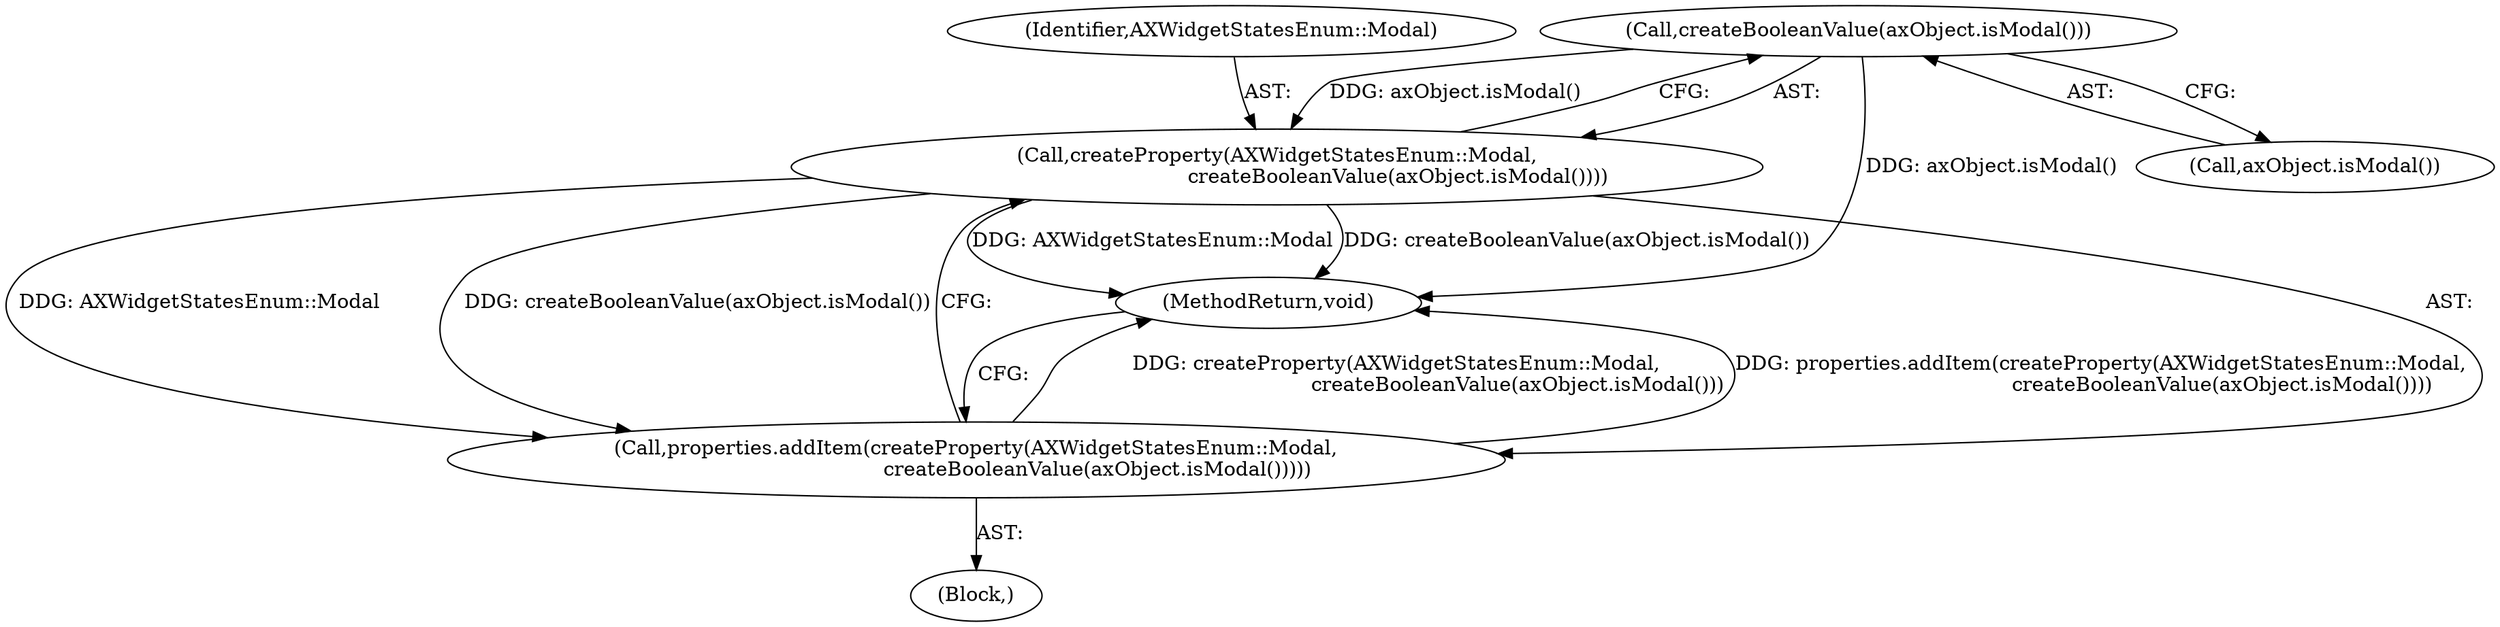 digraph "0_Chrome_d27468a832d5316884bd02f459cbf493697fd7e1_32@API" {
"1000223" [label="(Call,createBooleanValue(axObject.isModal()))"];
"1000221" [label="(Call,createProperty(AXWidgetStatesEnum::Modal,\n                                      createBooleanValue(axObject.isModal())))"];
"1000220" [label="(Call,properties.addItem(createProperty(AXWidgetStatesEnum::Modal,\n                                      createBooleanValue(axObject.isModal()))))"];
"1000219" [label="(Block,)"];
"1000220" [label="(Call,properties.addItem(createProperty(AXWidgetStatesEnum::Modal,\n                                      createBooleanValue(axObject.isModal()))))"];
"1000224" [label="(Call,axObject.isModal())"];
"1000223" [label="(Call,createBooleanValue(axObject.isModal()))"];
"1000225" [label="(MethodReturn,void)"];
"1000222" [label="(Identifier,AXWidgetStatesEnum::Modal)"];
"1000221" [label="(Call,createProperty(AXWidgetStatesEnum::Modal,\n                                      createBooleanValue(axObject.isModal())))"];
"1000223" -> "1000221"  [label="AST: "];
"1000223" -> "1000224"  [label="CFG: "];
"1000224" -> "1000223"  [label="AST: "];
"1000221" -> "1000223"  [label="CFG: "];
"1000223" -> "1000225"  [label="DDG: axObject.isModal()"];
"1000223" -> "1000221"  [label="DDG: axObject.isModal()"];
"1000221" -> "1000220"  [label="AST: "];
"1000222" -> "1000221"  [label="AST: "];
"1000220" -> "1000221"  [label="CFG: "];
"1000221" -> "1000225"  [label="DDG: createBooleanValue(axObject.isModal())"];
"1000221" -> "1000225"  [label="DDG: AXWidgetStatesEnum::Modal"];
"1000221" -> "1000220"  [label="DDG: AXWidgetStatesEnum::Modal"];
"1000221" -> "1000220"  [label="DDG: createBooleanValue(axObject.isModal())"];
"1000220" -> "1000219"  [label="AST: "];
"1000225" -> "1000220"  [label="CFG: "];
"1000220" -> "1000225"  [label="DDG: createProperty(AXWidgetStatesEnum::Modal,\n                                      createBooleanValue(axObject.isModal()))"];
"1000220" -> "1000225"  [label="DDG: properties.addItem(createProperty(AXWidgetStatesEnum::Modal,\n                                      createBooleanValue(axObject.isModal())))"];
}
